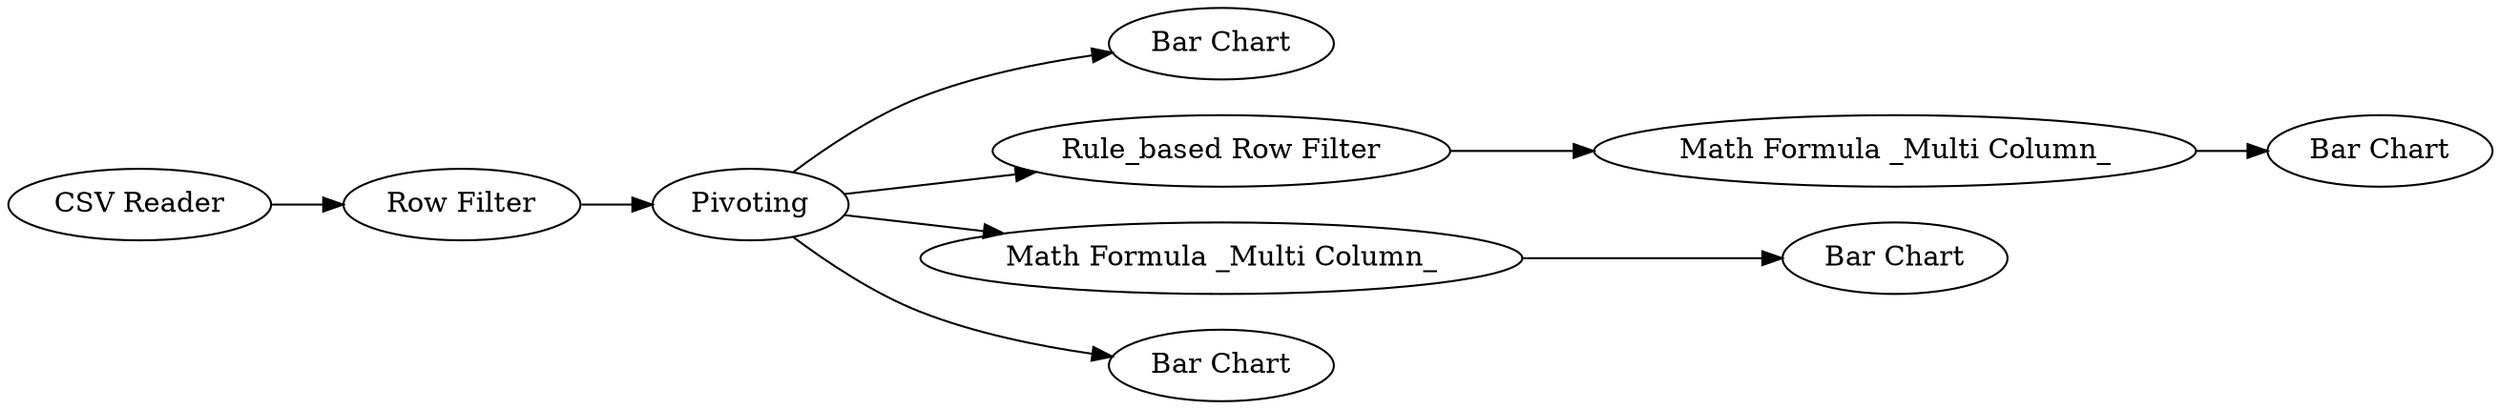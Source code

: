 digraph {
	4 -> 7
	7 -> 14
	7 -> 25
	7 -> 11
	3 -> 4
	11 -> 16
	21 -> 22
	7 -> 15
	25 -> 21
	16 [label="Bar Chart"]
	7 [label=Pivoting]
	22 [label="Bar Chart"]
	11 [label="Math Formula _Multi Column_"]
	4 [label="Row Filter"]
	21 [label="Math Formula _Multi Column_"]
	15 [label="Bar Chart"]
	25 [label="Rule_based Row Filter"]
	14 [label="Bar Chart"]
	3 [label="CSV Reader"]
	rankdir=LR
}
